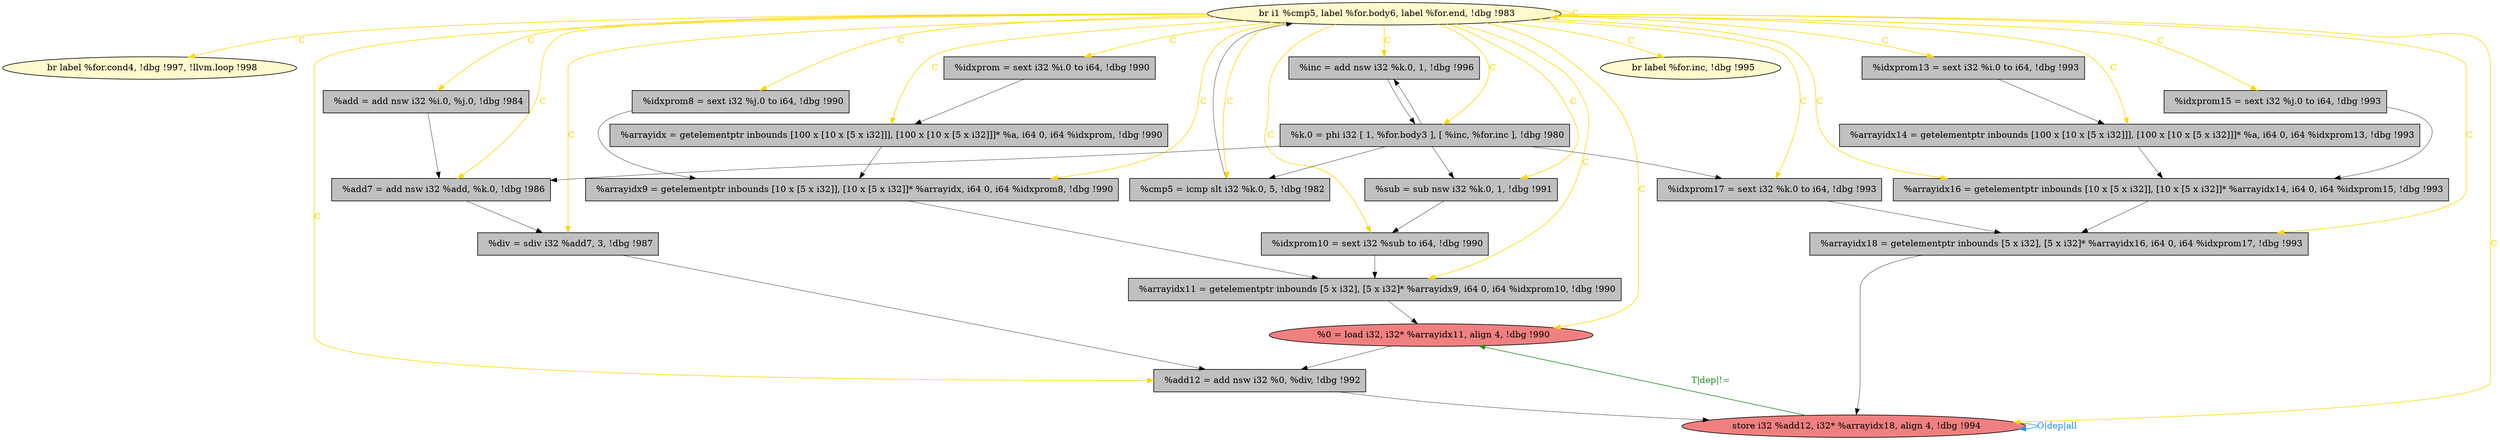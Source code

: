 
digraph G {


node240 [fillcolor=lemonchiffon,label="  br label %for.cond4, !dbg !997, !llvm.loop !998",shape=ellipse,style=filled ]
node238 [fillcolor=lemonchiffon,label="  br i1 %cmp5, label %for.body6, label %for.end, !dbg !983",shape=ellipse,style=filled ]
node239 [fillcolor=grey,label="  %arrayidx = getelementptr inbounds [100 x [10 x [5 x i32]]], [100 x [10 x [5 x i32]]]* %a, i64 0, i64 %idxprom, !dbg !990",shape=rectangle,style=filled ]
node236 [fillcolor=grey,label="  %add12 = add nsw i32 %0, %div, !dbg !992",shape=rectangle,style=filled ]
node235 [fillcolor=grey,label="  %inc = add nsw i32 %k.0, 1, !dbg !996",shape=rectangle,style=filled ]
node234 [fillcolor=grey,label="  %add7 = add nsw i32 %add, %k.0, !dbg !986",shape=rectangle,style=filled ]
node233 [fillcolor=grey,label="  %idxprom15 = sext i32 %j.0 to i64, !dbg !993",shape=rectangle,style=filled ]
node232 [fillcolor=grey,label="  %add = add nsw i32 %i.0, %j.0, !dbg !984",shape=rectangle,style=filled ]
node221 [fillcolor=grey,label="  %cmp5 = icmp slt i32 %k.0, 5, !dbg !982",shape=rectangle,style=filled ]
node220 [fillcolor=grey,label="  %arrayidx9 = getelementptr inbounds [10 x [5 x i32]], [10 x [5 x i32]]* %arrayidx, i64 0, i64 %idxprom8, !dbg !990",shape=rectangle,style=filled ]
node219 [fillcolor=grey,label="  %sub = sub nsw i32 %k.0, 1, !dbg !991",shape=rectangle,style=filled ]
node217 [fillcolor=grey,label="  %arrayidx11 = getelementptr inbounds [5 x i32], [5 x i32]* %arrayidx9, i64 0, i64 %idxprom10, !dbg !990",shape=rectangle,style=filled ]
node218 [fillcolor=grey,label="  %idxprom10 = sext i32 %sub to i64, !dbg !990",shape=rectangle,style=filled ]
node225 [fillcolor=grey,label="  %idxprom = sext i32 %i.0 to i64, !dbg !990",shape=rectangle,style=filled ]
node216 [fillcolor=lightcoral,label="  %0 = load i32, i32* %arrayidx11, align 4, !dbg !990",shape=ellipse,style=filled ]
node222 [fillcolor=grey,label="  %idxprom8 = sext i32 %j.0 to i64, !dbg !990",shape=rectangle,style=filled ]
node224 [fillcolor=grey,label="  %div = sdiv i32 %add7, 3, !dbg !987",shape=rectangle,style=filled ]
node231 [fillcolor=grey,label="  %k.0 = phi i32 [ 1, %for.body3 ], [ %inc, %for.inc ], !dbg !980",shape=rectangle,style=filled ]
node223 [fillcolor=lemonchiffon,label="  br label %for.inc, !dbg !995",shape=ellipse,style=filled ]
node226 [fillcolor=grey,label="  %arrayidx14 = getelementptr inbounds [100 x [10 x [5 x i32]]], [100 x [10 x [5 x i32]]]* %a, i64 0, i64 %idxprom13, !dbg !993",shape=rectangle,style=filled ]
node237 [fillcolor=grey,label="  %idxprom13 = sext i32 %i.0 to i64, !dbg !993",shape=rectangle,style=filled ]
node228 [fillcolor=grey,label="  %arrayidx18 = getelementptr inbounds [5 x i32], [5 x i32]* %arrayidx16, i64 0, i64 %idxprom17, !dbg !993",shape=rectangle,style=filled ]
node229 [fillcolor=grey,label="  %arrayidx16 = getelementptr inbounds [10 x [5 x i32]], [10 x [5 x i32]]* %arrayidx14, i64 0, i64 %idxprom15, !dbg !993",shape=rectangle,style=filled ]
node227 [fillcolor=lightcoral,label="  store i32 %add12, i32* %arrayidx18, align 4, !dbg !994",shape=ellipse,style=filled ]
node230 [fillcolor=grey,label="  %idxprom17 = sext i32 %k.0 to i64, !dbg !993",shape=rectangle,style=filled ]

node238->node218 [style=solid,color=gold,label="C",penwidth=1.0,fontcolor=gold ]
node238->node238 [style=solid,color=gold,label="C",penwidth=1.0,fontcolor=gold ]
node238->node240 [style=solid,color=gold,label="C",penwidth=1.0,fontcolor=gold ]
node231->node230 [style=solid,color=black,label="",penwidth=0.5,fontcolor=black ]
node225->node239 [style=solid,color=black,label="",penwidth=0.5,fontcolor=black ]
node238->node216 [style=solid,color=gold,label="C",penwidth=1.0,fontcolor=gold ]
node238->node219 [style=solid,color=gold,label="C",penwidth=1.0,fontcolor=gold ]
node217->node216 [style=solid,color=black,label="",penwidth=0.5,fontcolor=black ]
node235->node231 [style=solid,color=black,label="",penwidth=0.5,fontcolor=black ]
node224->node236 [style=solid,color=black,label="",penwidth=0.5,fontcolor=black ]
node238->node227 [style=solid,color=gold,label="C",penwidth=1.0,fontcolor=gold ]
node227->node216 [style=solid,color=forestgreen,label="T|dep|!=",penwidth=1.0,fontcolor=forestgreen ]
node232->node234 [style=solid,color=black,label="",penwidth=0.5,fontcolor=black ]
node238->node232 [style=solid,color=gold,label="C",penwidth=1.0,fontcolor=gold ]
node238->node233 [style=solid,color=gold,label="C",penwidth=1.0,fontcolor=gold ]
node218->node217 [style=solid,color=black,label="",penwidth=0.5,fontcolor=black ]
node231->node234 [style=solid,color=black,label="",penwidth=0.5,fontcolor=black ]
node238->node236 [style=solid,color=gold,label="C",penwidth=1.0,fontcolor=gold ]
node238->node217 [style=solid,color=gold,label="C",penwidth=1.0,fontcolor=gold ]
node238->node239 [style=solid,color=gold,label="C",penwidth=1.0,fontcolor=gold ]
node238->node229 [style=solid,color=gold,label="C",penwidth=1.0,fontcolor=gold ]
node238->node235 [style=solid,color=gold,label="C",penwidth=1.0,fontcolor=gold ]
node238->node237 [style=solid,color=gold,label="C",penwidth=1.0,fontcolor=gold ]
node238->node223 [style=solid,color=gold,label="C",penwidth=1.0,fontcolor=gold ]
node238->node220 [style=solid,color=gold,label="C",penwidth=1.0,fontcolor=gold ]
node236->node227 [style=solid,color=black,label="",penwidth=0.5,fontcolor=black ]
node238->node225 [style=solid,color=gold,label="C",penwidth=1.0,fontcolor=gold ]
node237->node226 [style=solid,color=black,label="",penwidth=0.5,fontcolor=black ]
node238->node231 [style=solid,color=gold,label="C",penwidth=1.0,fontcolor=gold ]
node230->node228 [style=solid,color=black,label="",penwidth=0.5,fontcolor=black ]
node238->node226 [style=solid,color=gold,label="C",penwidth=1.0,fontcolor=gold ]
node219->node218 [style=solid,color=black,label="",penwidth=0.5,fontcolor=black ]
node222->node220 [style=solid,color=black,label="",penwidth=0.5,fontcolor=black ]
node238->node228 [style=solid,color=gold,label="C",penwidth=1.0,fontcolor=gold ]
node238->node230 [style=solid,color=gold,label="C",penwidth=1.0,fontcolor=gold ]
node238->node221 [style=solid,color=gold,label="C",penwidth=1.0,fontcolor=gold ]
node238->node222 [style=solid,color=gold,label="C",penwidth=1.0,fontcolor=gold ]
node229->node228 [style=solid,color=black,label="",penwidth=0.5,fontcolor=black ]
node226->node229 [style=solid,color=black,label="",penwidth=0.5,fontcolor=black ]
node227->node227 [style=solid,color=dodgerblue,label="O|dep|all",penwidth=1.0,fontcolor=dodgerblue ]
node238->node224 [style=solid,color=gold,label="C",penwidth=1.0,fontcolor=gold ]
node221->node238 [style=solid,color=black,label="",penwidth=0.5,fontcolor=black ]
node228->node227 [style=solid,color=black,label="",penwidth=0.5,fontcolor=black ]
node231->node235 [style=solid,color=black,label="",penwidth=0.5,fontcolor=black ]
node239->node220 [style=solid,color=black,label="",penwidth=0.5,fontcolor=black ]
node231->node219 [style=solid,color=black,label="",penwidth=0.5,fontcolor=black ]
node238->node234 [style=solid,color=gold,label="C",penwidth=1.0,fontcolor=gold ]
node216->node236 [style=solid,color=black,label="",penwidth=0.5,fontcolor=black ]
node233->node229 [style=solid,color=black,label="",penwidth=0.5,fontcolor=black ]
node220->node217 [style=solid,color=black,label="",penwidth=0.5,fontcolor=black ]
node234->node224 [style=solid,color=black,label="",penwidth=0.5,fontcolor=black ]
node231->node221 [style=solid,color=black,label="",penwidth=0.5,fontcolor=black ]


}
